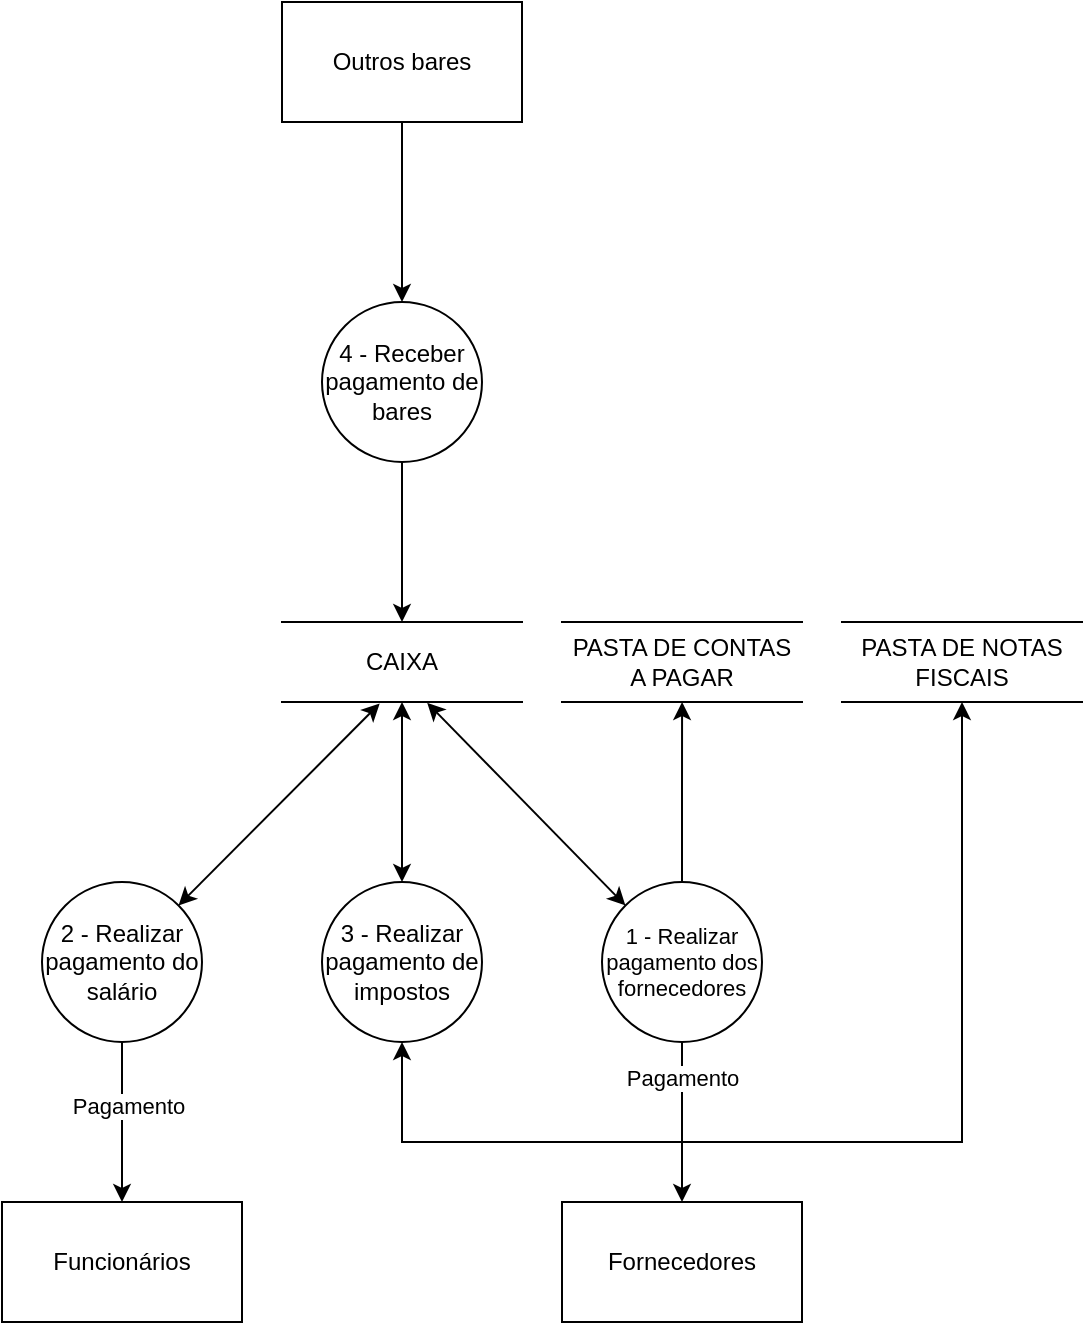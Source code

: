 <mxfile version="13.0.1" type="device"><diagram id="GtSF-jZIJQMd7AvCeroN" name="Page-1"><mxGraphModel dx="1086" dy="806" grid="1" gridSize="10" guides="1" tooltips="1" connect="1" arrows="1" fold="1" page="1" pageScale="1" pageWidth="827" pageHeight="1169" math="0" shadow="0"><root><mxCell id="0"/><mxCell id="1" parent="0"/><mxCell id="qFeAn6N9FsSCoGwKCwtR-5" value="CAIXA" style="shape=partialRectangle;whiteSpace=wrap;html=1;left=0;right=0;fillColor=none;" parent="1" vertex="1"><mxGeometry x="180" y="350" width="120" height="40" as="geometry"/></mxCell><mxCell id="qFeAn6N9FsSCoGwKCwtR-11" value="Pagamento" style="edgeStyle=orthogonalEdgeStyle;rounded=0;orthogonalLoop=1;jettySize=auto;html=1;entryX=0.5;entryY=0;entryDx=0;entryDy=0;startArrow=none;startFill=0;" parent="1" source="qFeAn6N9FsSCoGwKCwtR-12" target="qFeAn6N9FsSCoGwKCwtR-37" edge="1"><mxGeometry x="-0.556" relative="1" as="geometry"><mxPoint as="offset"/></mxGeometry></mxCell><mxCell id="qppPQNsukQUKsO48KgIs-3" style="edgeStyle=orthogonalEdgeStyle;rounded=0;orthogonalLoop=1;jettySize=auto;html=1;exitX=0.5;exitY=0;exitDx=0;exitDy=0;entryX=0.417;entryY=1;entryDx=0;entryDy=0;entryPerimeter=0;" parent="1" source="qFeAn6N9FsSCoGwKCwtR-12" edge="1"><mxGeometry relative="1" as="geometry"><mxPoint x="380.04" y="390" as="targetPoint"/></mxGeometry></mxCell><mxCell id="qFeAn6N9FsSCoGwKCwtR-12" value="1 - Realizar pagamento dos fornecedores" style="ellipse;whiteSpace=wrap;html=1;aspect=fixed;fontSize=11;" parent="1" vertex="1"><mxGeometry x="340" y="480" width="80" height="80" as="geometry"/></mxCell><mxCell id="qFeAn6N9FsSCoGwKCwtR-14" value="4 - Receber pagamento de bares" style="ellipse;whiteSpace=wrap;html=1;aspect=fixed;" parent="1" vertex="1"><mxGeometry x="200" y="190" width="80" height="80" as="geometry"/></mxCell><mxCell id="qFeAn6N9FsSCoGwKCwtR-19" style="edgeStyle=orthogonalEdgeStyle;rounded=0;orthogonalLoop=1;jettySize=auto;html=1;entryX=0.5;entryY=0;entryDx=0;entryDy=0;startArrow=none;startFill=0;" parent="1" source="qFeAn6N9FsSCoGwKCwtR-21" target="qFeAn6N9FsSCoGwKCwtR-38" edge="1"><mxGeometry relative="1" as="geometry"/></mxCell><mxCell id="qFeAn6N9FsSCoGwKCwtR-20" value="Pagamento" style="edgeLabel;html=1;align=center;verticalAlign=middle;resizable=0;points=[];" parent="qFeAn6N9FsSCoGwKCwtR-19" vertex="1" connectable="0"><mxGeometry x="-0.208" y="3" relative="1" as="geometry"><mxPoint as="offset"/></mxGeometry></mxCell><mxCell id="qFeAn6N9FsSCoGwKCwtR-21" value="2 - Realizar pagamento do salário" style="ellipse;whiteSpace=wrap;html=1;aspect=fixed;" parent="1" vertex="1"><mxGeometry x="60" y="480" width="80" height="80" as="geometry"/></mxCell><mxCell id="qFeAn6N9FsSCoGwKCwtR-22" value="" style="edgeStyle=orthogonalEdgeStyle;rounded=0;orthogonalLoop=1;jettySize=auto;html=1;startArrow=classic;startFill=1;" parent="1" source="qFeAn6N9FsSCoGwKCwtR-24" target="qFeAn6N9FsSCoGwKCwtR-5" edge="1"><mxGeometry relative="1" as="geometry"/></mxCell><mxCell id="qFeAn6N9FsSCoGwKCwtR-23" style="edgeStyle=orthogonalEdgeStyle;rounded=0;orthogonalLoop=1;jettySize=auto;html=1;exitX=0.5;exitY=1;exitDx=0;exitDy=0;startArrow=classic;startFill=1;entryX=0.5;entryY=1;entryDx=0;entryDy=0;" parent="1" source="qFeAn6N9FsSCoGwKCwtR-24" target="qFeAn6N9FsSCoGwKCwtR-33" edge="1"><mxGeometry relative="1" as="geometry"><mxPoint x="550" y="420" as="targetPoint"/><Array as="points"><mxPoint x="240" y="610"/><mxPoint x="520" y="610"/></Array></mxGeometry></mxCell><mxCell id="qFeAn6N9FsSCoGwKCwtR-24" value="3 - Realizar pagamento de impostos" style="ellipse;whiteSpace=wrap;html=1;aspect=fixed;" parent="1" vertex="1"><mxGeometry x="200" y="480" width="80" height="80" as="geometry"/></mxCell><mxCell id="qFeAn6N9FsSCoGwKCwtR-27" value="PASTA DE CONTAS A PAGAR" style="shape=partialRectangle;whiteSpace=wrap;html=1;left=0;right=0;fillColor=none;" parent="1" vertex="1"><mxGeometry x="320" y="350" width="120" height="40" as="geometry"/></mxCell><mxCell id="qFeAn6N9FsSCoGwKCwtR-28" value="" style="endArrow=classic;html=1;exitX=1;exitY=0;exitDx=0;exitDy=0;entryX=0.407;entryY=1.019;entryDx=0;entryDy=0;entryPerimeter=0;startArrow=classic;startFill=1;" parent="1" source="qFeAn6N9FsSCoGwKCwtR-21" target="qFeAn6N9FsSCoGwKCwtR-5" edge="1"><mxGeometry width="50" height="50" relative="1" as="geometry"><mxPoint x="130" y="490" as="sourcePoint"/><mxPoint x="220" y="410" as="targetPoint"/></mxGeometry></mxCell><mxCell id="qFeAn6N9FsSCoGwKCwtR-29" value="" style="endArrow=classic;html=1;exitX=0;exitY=0;exitDx=0;exitDy=0;entryX=0.605;entryY=1.01;entryDx=0;entryDy=0;entryPerimeter=0;startArrow=classic;startFill=1;" parent="1" source="qFeAn6N9FsSCoGwKCwtR-12" target="qFeAn6N9FsSCoGwKCwtR-5" edge="1"><mxGeometry width="50" height="50" relative="1" as="geometry"><mxPoint x="320" y="480" as="sourcePoint"/><mxPoint x="200" y="390" as="targetPoint"/></mxGeometry></mxCell><mxCell id="qFeAn6N9FsSCoGwKCwtR-31" value="" style="endArrow=classic;html=1;entryX=0.5;entryY=0;entryDx=0;entryDy=0;exitX=0.5;exitY=1;exitDx=0;exitDy=0;" parent="1" source="qFeAn6N9FsSCoGwKCwtR-14" target="qFeAn6N9FsSCoGwKCwtR-5" edge="1"><mxGeometry width="50" height="50" relative="1" as="geometry"><mxPoint x="150" y="280" as="sourcePoint"/><mxPoint x="100" y="330" as="targetPoint"/></mxGeometry></mxCell><mxCell id="qFeAn6N9FsSCoGwKCwtR-33" value="PASTA DE NOTAS FISCAIS" style="shape=partialRectangle;whiteSpace=wrap;html=1;left=0;right=0;fillColor=none;" parent="1" vertex="1"><mxGeometry x="460" y="350" width="120" height="40" as="geometry"/></mxCell><mxCell id="qFeAn6N9FsSCoGwKCwtR-35" style="edgeStyle=orthogonalEdgeStyle;rounded=0;orthogonalLoop=1;jettySize=auto;html=1;entryX=0.5;entryY=0;entryDx=0;entryDy=0;" parent="1" source="qFeAn6N9FsSCoGwKCwtR-36" target="qFeAn6N9FsSCoGwKCwtR-14" edge="1"><mxGeometry relative="1" as="geometry"/></mxCell><mxCell id="qFeAn6N9FsSCoGwKCwtR-36" value="Outros bares" style="rounded=0;whiteSpace=wrap;html=1;" parent="1" vertex="1"><mxGeometry x="180" y="40" width="120" height="60" as="geometry"/></mxCell><mxCell id="qFeAn6N9FsSCoGwKCwtR-37" value="Fornecedores" style="rounded=0;whiteSpace=wrap;html=1;" parent="1" vertex="1"><mxGeometry x="320" y="640" width="120" height="60" as="geometry"/></mxCell><mxCell id="qFeAn6N9FsSCoGwKCwtR-38" value="Funcionários" style="rounded=0;whiteSpace=wrap;html=1;" parent="1" vertex="1"><mxGeometry x="40" y="640" width="120" height="60" as="geometry"/></mxCell></root></mxGraphModel></diagram></mxfile>